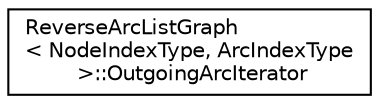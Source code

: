 digraph "Graphical Class Hierarchy"
{
 // LATEX_PDF_SIZE
  edge [fontname="Helvetica",fontsize="10",labelfontname="Helvetica",labelfontsize="10"];
  node [fontname="Helvetica",fontsize="10",shape=record];
  rankdir="LR";
  Node0 [label="ReverseArcListGraph\l\< NodeIndexType, ArcIndexType\l \>::OutgoingArcIterator",height=0.2,width=0.4,color="black", fillcolor="white", style="filled",URL="$classutil_1_1_reverse_arc_list_graph_1_1_outgoing_arc_iterator.html",tooltip=" "];
}

